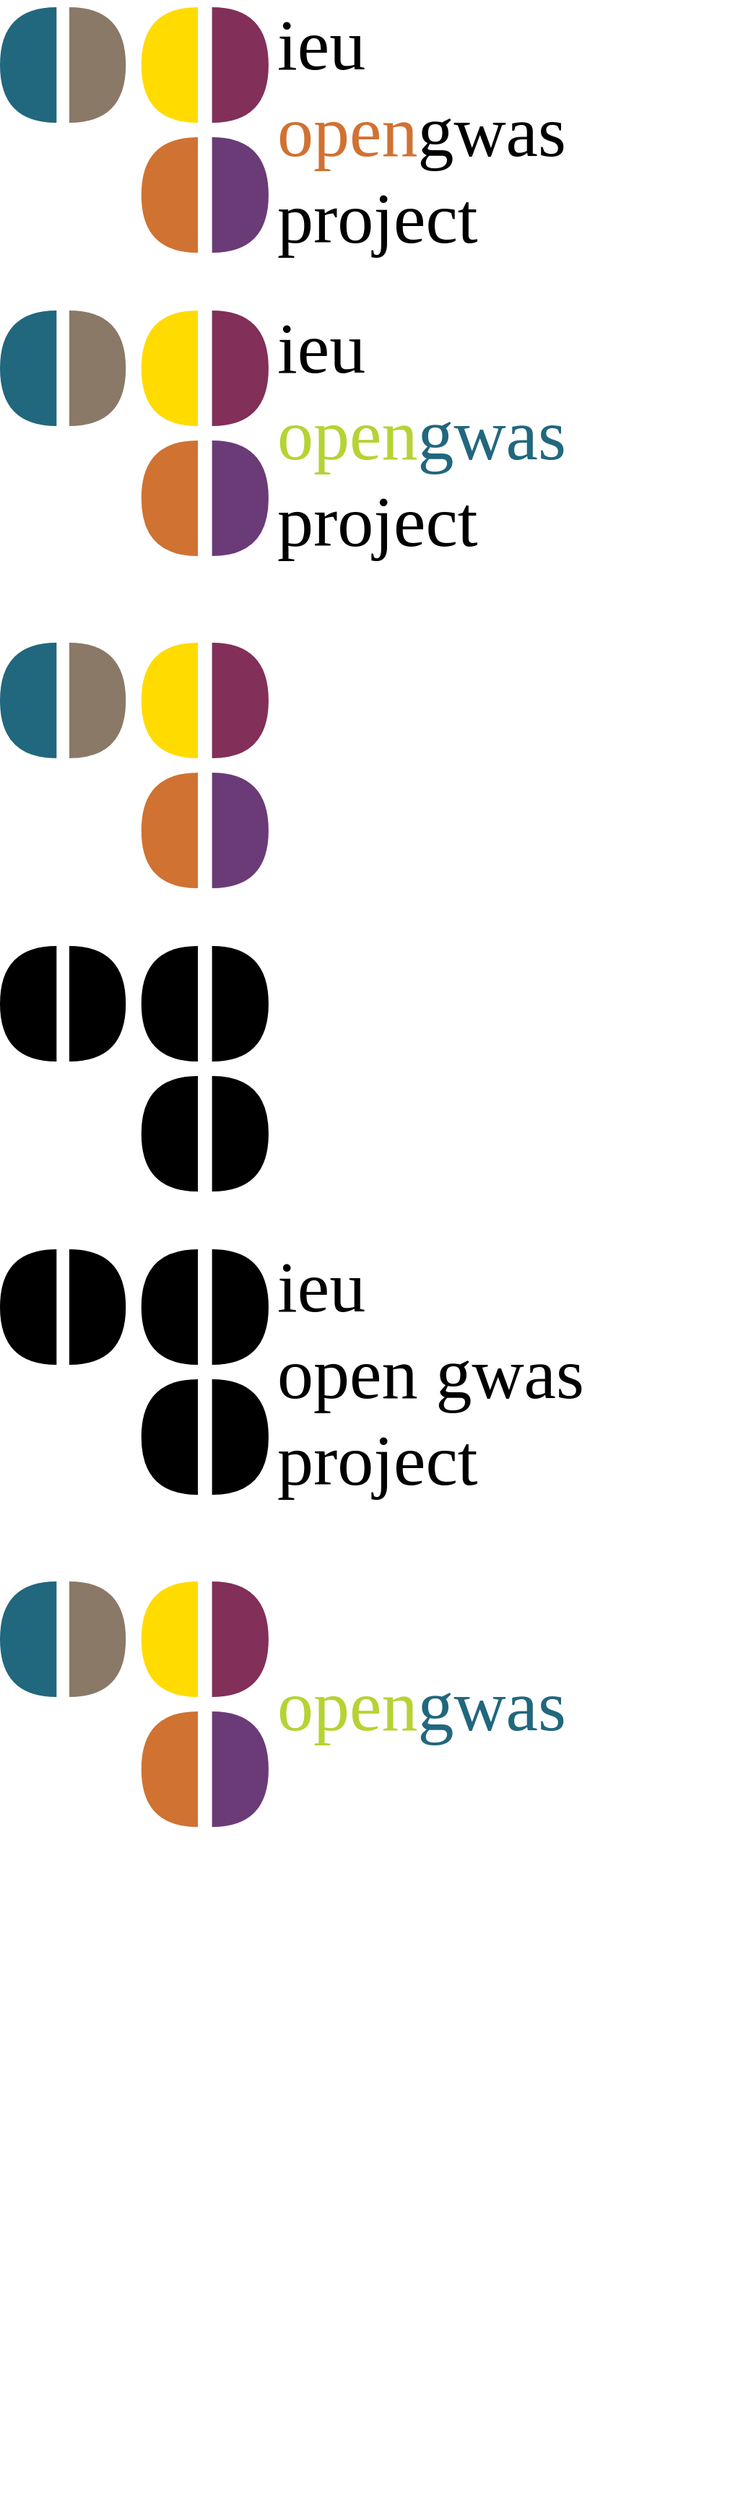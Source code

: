 <mxfile version="13.0.3" type="device"><diagram id="1924Sy0vxZz_wvMZV4qH" name="Page-1"><mxGraphModel dx="922" dy="-333" grid="1" gridSize="10" guides="1" tooltips="1" connect="1" arrows="1" fold="1" page="1" pageScale="1" pageWidth="827" pageHeight="1169" math="0" shadow="0" extFonts="comfortaa^https://fonts.googleapis.com/css?family=comfortaa|Comfortaa^https://fonts.googleapis.com/css?family=Comfortaa"><root><mxCell id="0"/><mxCell id="1" parent="0"/><mxCell id="Ulq7Lbfr0o2IEyn9vX_c-1" value="" style="group;fontFamily=comfortaa;FType=g;" parent="1" vertex="1" connectable="0"><mxGeometry x="220" y="1700" width="480" height="170" as="geometry"/></mxCell><mxCell id="Ulq7Lbfr0o2IEyn9vX_c-2" value="" style="shape=or;whiteSpace=wrap;html=1;fillColor=#8A7967;strokeColor=none;" parent="Ulq7Lbfr0o2IEyn9vX_c-1" vertex="1"><mxGeometry x="47.957" width="39.149" height="80" as="geometry"/></mxCell><mxCell id="Ulq7Lbfr0o2IEyn9vX_c-3" value="" style="shape=or;whiteSpace=wrap;html=1;rotation=-180;fillColor=#21677E;strokeColor=none;" parent="Ulq7Lbfr0o2IEyn9vX_c-1" vertex="1"><mxGeometry width="39.149" height="80" as="geometry"/></mxCell><mxCell id="Ulq7Lbfr0o2IEyn9vX_c-4" value="" style="shape=or;whiteSpace=wrap;html=1;fillColor=#822F5A;strokeColor=none;" parent="Ulq7Lbfr0o2IEyn9vX_c-1" vertex="1"><mxGeometry x="146.809" width="39.149" height="80" as="geometry"/></mxCell><mxCell id="Ulq7Lbfr0o2IEyn9vX_c-5" value="" style="shape=or;whiteSpace=wrap;html=1;rotation=-180;fillColor=#FFDB00;strokeColor=none;" parent="Ulq7Lbfr0o2IEyn9vX_c-1" vertex="1"><mxGeometry x="97.872" width="39.149" height="80" as="geometry"/></mxCell><mxCell id="Ulq7Lbfr0o2IEyn9vX_c-6" value="" style="shape=or;whiteSpace=wrap;html=1;fillColor=#6A3B77;strokeColor=none;" parent="Ulq7Lbfr0o2IEyn9vX_c-1" vertex="1"><mxGeometry x="146.809" y="90" width="39.149" height="80" as="geometry"/></mxCell><mxCell id="Ulq7Lbfr0o2IEyn9vX_c-7" value="" style="shape=or;whiteSpace=wrap;html=1;rotation=-180;fillColor=#D07232;strokeColor=none;fontColor=#333333;" parent="Ulq7Lbfr0o2IEyn9vX_c-1" vertex="1"><mxGeometry x="97.872" y="90" width="39.149" height="80" as="geometry"/></mxCell><mxCell id="Ulq7Lbfr0o2IEyn9vX_c-8" value="&lt;div style=&quot;font-size: 50px&quot;&gt;ieu&lt;font style=&quot;font-size: 50px&quot; color=&quot;#CC0000&quot;&gt;&lt;br style=&quot;font-size: 50px&quot;&gt;&lt;/font&gt;&lt;/div&gt;&lt;div style=&quot;font-size: 50px&quot;&gt;&lt;font style=&quot;font-size: 50px&quot; color=&quot;#CC0000&quot;&gt;&lt;font style=&quot;font-size: 50px&quot; color=&quot;#B5D334&quot;&gt;open&lt;/font&gt;&lt;font style=&quot;font-size: 50px&quot; color=&quot;#21677E&quot;&gt;gwas&lt;/font&gt;&lt;/font&gt;&lt;br style=&quot;font-size: 50px&quot;&gt;&lt;/div&gt;&lt;div style=&quot;font-size: 50px&quot;&gt;project&lt;br&gt;&lt;/div&gt;" style="text;html=1;strokeColor=none;fillColor=none;align=left;verticalAlign=middle;whiteSpace=wrap;rounded=0;fontFamily=Comfortaa;FType=g;fontSize=50;" parent="Ulq7Lbfr0o2IEyn9vX_c-1" vertex="1"><mxGeometry x="189.87" width="270.13" height="170" as="geometry"/></mxCell><mxCell id="Ulq7Lbfr0o2IEyn9vX_c-33" value="" style="shape=or;whiteSpace=wrap;html=1;fillColor=#8A7967;strokeColor=none;" parent="1" vertex="1"><mxGeometry x="267.957" y="1930" width="39.149" height="80" as="geometry"/></mxCell><mxCell id="Ulq7Lbfr0o2IEyn9vX_c-34" value="" style="shape=or;whiteSpace=wrap;html=1;rotation=-180;fillColor=#21677E;strokeColor=none;" parent="1" vertex="1"><mxGeometry x="220" y="1930" width="39.149" height="80" as="geometry"/></mxCell><mxCell id="Ulq7Lbfr0o2IEyn9vX_c-35" value="" style="shape=or;whiteSpace=wrap;html=1;fillColor=#822F5A;strokeColor=none;" parent="1" vertex="1"><mxGeometry x="366.809" y="1930" width="39.149" height="80" as="geometry"/></mxCell><mxCell id="Ulq7Lbfr0o2IEyn9vX_c-36" value="" style="shape=or;whiteSpace=wrap;html=1;rotation=-180;fillColor=#FFDB00;strokeColor=none;" parent="1" vertex="1"><mxGeometry x="317.872" y="1930" width="39.149" height="80" as="geometry"/></mxCell><mxCell id="Ulq7Lbfr0o2IEyn9vX_c-37" value="" style="shape=or;whiteSpace=wrap;html=1;fillColor=#6A3B77;strokeColor=none;" parent="1" vertex="1"><mxGeometry x="366.809" y="2020" width="39.149" height="80" as="geometry"/></mxCell><mxCell id="Ulq7Lbfr0o2IEyn9vX_c-38" value="" style="shape=or;whiteSpace=wrap;html=1;rotation=-180;fillColor=#D07232;strokeColor=none;fontColor=#333333;" parent="1" vertex="1"><mxGeometry x="317.872" y="2020" width="39.149" height="80" as="geometry"/></mxCell><mxCell id="Ulq7Lbfr0o2IEyn9vX_c-39" value="" style="shape=or;whiteSpace=wrap;html=1;fillColor=#000000;strokeColor=none;" parent="1" vertex="1"><mxGeometry x="267.957" y="2140" width="39.149" height="80" as="geometry"/></mxCell><mxCell id="Ulq7Lbfr0o2IEyn9vX_c-40" value="" style="shape=or;whiteSpace=wrap;html=1;rotation=-180;fillColor=#000000;strokeColor=none;" parent="1" vertex="1"><mxGeometry x="220" y="2140" width="39.149" height="80" as="geometry"/></mxCell><mxCell id="Ulq7Lbfr0o2IEyn9vX_c-41" value="" style="shape=or;whiteSpace=wrap;html=1;fillColor=#000000;strokeColor=none;" parent="1" vertex="1"><mxGeometry x="366.809" y="2140" width="39.149" height="80" as="geometry"/></mxCell><mxCell id="Ulq7Lbfr0o2IEyn9vX_c-42" value="" style="shape=or;whiteSpace=wrap;html=1;rotation=-180;fillColor=#000000;strokeColor=none;" parent="1" vertex="1"><mxGeometry x="317.872" y="2140" width="39.149" height="80" as="geometry"/></mxCell><mxCell id="Ulq7Lbfr0o2IEyn9vX_c-43" value="" style="shape=or;whiteSpace=wrap;html=1;fillColor=#000000;strokeColor=none;" parent="1" vertex="1"><mxGeometry x="366.809" y="2230" width="39.149" height="80" as="geometry"/></mxCell><mxCell id="Ulq7Lbfr0o2IEyn9vX_c-44" value="" style="shape=or;whiteSpace=wrap;html=1;rotation=-180;fillColor=#000000;strokeColor=none;fontColor=#333333;" parent="1" vertex="1"><mxGeometry x="317.872" y="2230" width="39.149" height="80" as="geometry"/></mxCell><mxCell id="Ulq7Lbfr0o2IEyn9vX_c-45" value="" style="group" parent="1" vertex="1" connectable="0"><mxGeometry x="220" y="2350" width="510" height="170" as="geometry"/></mxCell><mxCell id="Ulq7Lbfr0o2IEyn9vX_c-46" value="" style="shape=or;whiteSpace=wrap;html=1;fillColor=#000000;strokeColor=none;" parent="Ulq7Lbfr0o2IEyn9vX_c-45" vertex="1"><mxGeometry x="47.957" width="39.149" height="80" as="geometry"/></mxCell><mxCell id="Ulq7Lbfr0o2IEyn9vX_c-47" value="" style="shape=or;whiteSpace=wrap;html=1;rotation=-180;fillColor=#000000;strokeColor=none;" parent="Ulq7Lbfr0o2IEyn9vX_c-45" vertex="1"><mxGeometry width="39.149" height="80" as="geometry"/></mxCell><mxCell id="Ulq7Lbfr0o2IEyn9vX_c-48" value="" style="shape=or;whiteSpace=wrap;html=1;fillColor=#000000;strokeColor=none;" parent="Ulq7Lbfr0o2IEyn9vX_c-45" vertex="1"><mxGeometry x="146.809" width="39.149" height="80" as="geometry"/></mxCell><mxCell id="Ulq7Lbfr0o2IEyn9vX_c-49" value="" style="shape=or;whiteSpace=wrap;html=1;rotation=-180;fillColor=#000000;strokeColor=none;" parent="Ulq7Lbfr0o2IEyn9vX_c-45" vertex="1"><mxGeometry x="97.872" width="39.149" height="80" as="geometry"/></mxCell><mxCell id="Ulq7Lbfr0o2IEyn9vX_c-50" value="" style="shape=or;whiteSpace=wrap;html=1;fillColor=#000000;strokeColor=none;" parent="Ulq7Lbfr0o2IEyn9vX_c-45" vertex="1"><mxGeometry x="146.809" y="90" width="39.149" height="80" as="geometry"/></mxCell><mxCell id="Ulq7Lbfr0o2IEyn9vX_c-51" value="" style="shape=or;whiteSpace=wrap;html=1;rotation=-180;fillColor=#000000;strokeColor=none;fontColor=#333333;" parent="Ulq7Lbfr0o2IEyn9vX_c-45" vertex="1"><mxGeometry x="97.872" y="90" width="39.149" height="80" as="geometry"/></mxCell><mxCell id="Ulq7Lbfr0o2IEyn9vX_c-52" value="&lt;div style=&quot;font-size: 50px&quot;&gt;ieu&lt;font style=&quot;font-size: 50px&quot;&gt;&lt;br style=&quot;font-size: 50px&quot;&gt;&lt;/font&gt;&lt;/div&gt;&lt;div style=&quot;font-size: 50px&quot;&gt;&lt;font style=&quot;font-size: 50px&quot;&gt;&lt;font style=&quot;font-size: 50px&quot;&gt;open&lt;/font&gt;&lt;font style=&quot;font-size: 50px&quot;&gt; gwas&lt;/font&gt;&lt;/font&gt;&lt;br style=&quot;font-size: 50px&quot;&gt;&lt;/div&gt;&lt;div style=&quot;font-size: 50px&quot;&gt;project&lt;br&gt;&lt;/div&gt;" style="text;html=1;strokeColor=none;fillColor=none;align=left;verticalAlign=middle;whiteSpace=wrap;rounded=0;fontFamily=Comfortaa;FType=g;fontSize=50;fontColor=#000000;" parent="Ulq7Lbfr0o2IEyn9vX_c-45" vertex="1"><mxGeometry x="189.87" width="290.13" height="170" as="geometry"/></mxCell><mxCell id="KxVCjeL213wTbggAAoji-2" value="" style="group;fontFamily=comfortaa;FType=g;" parent="Ulq7Lbfr0o2IEyn9vX_c-45" vertex="1" connectable="0"><mxGeometry y="230" width="480" height="170" as="geometry"/></mxCell><mxCell id="KxVCjeL213wTbggAAoji-3" value="" style="shape=or;whiteSpace=wrap;html=1;fillColor=#8A7967;strokeColor=none;" parent="KxVCjeL213wTbggAAoji-2" vertex="1"><mxGeometry x="47.957" width="39.149" height="80" as="geometry"/></mxCell><mxCell id="KxVCjeL213wTbggAAoji-4" value="" style="shape=or;whiteSpace=wrap;html=1;rotation=-180;fillColor=#21677E;strokeColor=none;" parent="KxVCjeL213wTbggAAoji-2" vertex="1"><mxGeometry width="39.149" height="80" as="geometry"/></mxCell><mxCell id="KxVCjeL213wTbggAAoji-5" value="" style="shape=or;whiteSpace=wrap;html=1;fillColor=#822F5A;strokeColor=none;" parent="KxVCjeL213wTbggAAoji-2" vertex="1"><mxGeometry x="146.809" width="39.149" height="80" as="geometry"/></mxCell><mxCell id="KxVCjeL213wTbggAAoji-6" value="" style="shape=or;whiteSpace=wrap;html=1;rotation=-180;fillColor=#FFDB00;strokeColor=none;" parent="KxVCjeL213wTbggAAoji-2" vertex="1"><mxGeometry x="97.872" width="39.149" height="80" as="geometry"/></mxCell><mxCell id="KxVCjeL213wTbggAAoji-7" value="" style="shape=or;whiteSpace=wrap;html=1;fillColor=#6A3B77;strokeColor=none;" parent="KxVCjeL213wTbggAAoji-2" vertex="1"><mxGeometry x="146.809" y="90" width="39.149" height="80" as="geometry"/></mxCell><mxCell id="KxVCjeL213wTbggAAoji-8" value="" style="shape=or;whiteSpace=wrap;html=1;rotation=-180;fillColor=#D07232;strokeColor=none;fontColor=#333333;" parent="KxVCjeL213wTbggAAoji-2" vertex="1"><mxGeometry x="97.872" y="90" width="39.149" height="80" as="geometry"/></mxCell><mxCell id="KxVCjeL213wTbggAAoji-9" value="&lt;div style=&quot;font-size: 50px&quot;&gt;&lt;font color=&quot;#ffffff&quot;&gt;ieu&lt;/font&gt;&lt;font style=&quot;font-size: 50px&quot; color=&quot;#CC0000&quot;&gt;&lt;br style=&quot;font-size: 50px&quot;&gt;&lt;/font&gt;&lt;/div&gt;&lt;div style=&quot;font-size: 50px&quot;&gt;&lt;font style=&quot;font-size: 50px&quot; color=&quot;#CC0000&quot;&gt;&lt;font style=&quot;font-size: 50px&quot; color=&quot;#B5D334&quot;&gt;open&lt;/font&gt;&lt;font style=&quot;font-size: 50px&quot; color=&quot;#21677E&quot;&gt;gwas&lt;/font&gt;&lt;/font&gt;&lt;br style=&quot;font-size: 50px&quot;&gt;&lt;/div&gt;&lt;div style=&quot;font-size: 50px&quot;&gt;&lt;font color=&quot;#ffffff&quot;&gt;project&lt;/font&gt;&lt;br&gt;&lt;/div&gt;" style="text;html=1;strokeColor=none;fillColor=none;align=left;verticalAlign=middle;whiteSpace=wrap;rounded=0;fontFamily=Comfortaa;FType=g;fontSize=50;" parent="KxVCjeL213wTbggAAoji-2" vertex="1"><mxGeometry x="189.87" width="270.13" height="170" as="geometry"/></mxCell><mxCell id="KxVCjeL213wTbggAAoji-77" value="" style="shape=or;whiteSpace=wrap;html=1;fillColor=#FFFFFF;strokeColor=none;" parent="1" vertex="1"><mxGeometry x="267.957" y="2790" width="39.149" height="80" as="geometry"/></mxCell><mxCell id="KxVCjeL213wTbggAAoji-78" value="" style="shape=or;whiteSpace=wrap;html=1;rotation=-180;fillColor=#FFFFFF;strokeColor=none;" parent="1" vertex="1"><mxGeometry x="220" y="2790" width="39.149" height="80" as="geometry"/></mxCell><mxCell id="KxVCjeL213wTbggAAoji-79" value="" style="shape=or;whiteSpace=wrap;html=1;fillColor=#FFFFFF;strokeColor=none;" parent="1" vertex="1"><mxGeometry x="366.809" y="2790" width="39.149" height="80" as="geometry"/></mxCell><mxCell id="KxVCjeL213wTbggAAoji-80" value="" style="shape=or;whiteSpace=wrap;html=1;rotation=-180;fillColor=#FFFFFF;strokeColor=none;" parent="1" vertex="1"><mxGeometry x="317.872" y="2790" width="39.149" height="80" as="geometry"/></mxCell><mxCell id="KxVCjeL213wTbggAAoji-81" value="" style="shape=or;whiteSpace=wrap;html=1;fillColor=#FFFFFF;strokeColor=none;" parent="1" vertex="1"><mxGeometry x="366.809" y="2880" width="39.149" height="80" as="geometry"/></mxCell><mxCell id="KxVCjeL213wTbggAAoji-82" value="" style="shape=or;whiteSpace=wrap;html=1;rotation=-180;fillColor=#FFFFFF;strokeColor=none;fontColor=#333333;" parent="1" vertex="1"><mxGeometry x="317.872" y="2880" width="39.149" height="80" as="geometry"/></mxCell><mxCell id="KxVCjeL213wTbggAAoji-97" value="" style="shape=or;whiteSpace=wrap;html=1;fillColor=#FFFFFF;strokeColor=none;fontColor=#FFFFFF;" parent="1" vertex="1"><mxGeometry x="267.957" y="3040" width="39.149" height="80" as="geometry"/></mxCell><mxCell id="KxVCjeL213wTbggAAoji-98" value="" style="shape=or;whiteSpace=wrap;html=1;rotation=-180;fillColor=#FFFFFF;strokeColor=none;fontColor=#FFFFFF;" parent="1" vertex="1"><mxGeometry x="220" y="3040" width="39.149" height="80" as="geometry"/></mxCell><mxCell id="KxVCjeL213wTbggAAoji-99" value="" style="shape=or;whiteSpace=wrap;html=1;fillColor=#FFFFFF;strokeColor=none;fontColor=#FFFFFF;" parent="1" vertex="1"><mxGeometry x="366.809" y="3040" width="39.149" height="80" as="geometry"/></mxCell><mxCell id="KxVCjeL213wTbggAAoji-100" value="" style="shape=or;whiteSpace=wrap;html=1;rotation=-180;fillColor=#FFFFFF;strokeColor=none;fontColor=#FFFFFF;" parent="1" vertex="1"><mxGeometry x="317.872" y="3040" width="39.149" height="80" as="geometry"/></mxCell><mxCell id="KxVCjeL213wTbggAAoji-101" value="" style="shape=or;whiteSpace=wrap;html=1;fillColor=#FFFFFF;strokeColor=none;fontColor=#FFFFFF;" parent="1" vertex="1"><mxGeometry x="366.809" y="3130" width="39.149" height="80" as="geometry"/></mxCell><mxCell id="KxVCjeL213wTbggAAoji-102" value="" style="shape=or;whiteSpace=wrap;html=1;rotation=-180;fillColor=#FFFFFF;strokeColor=none;fontColor=#FFFFFF;" parent="1" vertex="1"><mxGeometry x="317.872" y="3130" width="39.149" height="80" as="geometry"/></mxCell><mxCell id="KxVCjeL213wTbggAAoji-103" value="&lt;div style=&quot;font-size: 50px&quot;&gt;ieu&lt;font style=&quot;font-size: 50px&quot;&gt;&lt;br style=&quot;font-size: 50px&quot;&gt;&lt;/font&gt;&lt;/div&gt;&lt;div style=&quot;font-size: 50px&quot;&gt;&lt;font style=&quot;font-size: 50px&quot;&gt;&lt;font style=&quot;font-size: 50px&quot;&gt;open&lt;/font&gt;&lt;font style=&quot;font-size: 50px&quot;&gt; gwas&lt;/font&gt;&lt;/font&gt;&lt;br style=&quot;font-size: 50px&quot;&gt;&lt;/div&gt;&lt;div style=&quot;font-size: 50px&quot;&gt;project&lt;br&gt;&lt;/div&gt;" style="text;html=1;strokeColor=none;fillColor=none;align=left;verticalAlign=middle;whiteSpace=wrap;rounded=0;fontFamily=Comfortaa;FType=g;fontSize=50;fontColor=#FFFFFF;" parent="1" vertex="1"><mxGeometry x="409.87" y="3040" width="290.13" height="170" as="geometry"/></mxCell><mxCell id="wxStWB4lszv-PvhI7guD-1" value="" style="group;fontFamily=comfortaa;FType=g;" vertex="1" connectable="0" parent="1"><mxGeometry x="220" y="1490" width="480" height="170" as="geometry"/></mxCell><mxCell id="wxStWB4lszv-PvhI7guD-2" value="" style="shape=or;whiteSpace=wrap;html=1;fillColor=#8A7967;strokeColor=none;" vertex="1" parent="wxStWB4lszv-PvhI7guD-1"><mxGeometry x="47.957" width="39.149" height="80" as="geometry"/></mxCell><mxCell id="wxStWB4lszv-PvhI7guD-3" value="" style="shape=or;whiteSpace=wrap;html=1;rotation=-180;fillColor=#21677E;strokeColor=none;" vertex="1" parent="wxStWB4lszv-PvhI7guD-1"><mxGeometry width="39.149" height="80" as="geometry"/></mxCell><mxCell id="wxStWB4lszv-PvhI7guD-4" value="" style="shape=or;whiteSpace=wrap;html=1;fillColor=#822F5A;strokeColor=none;" vertex="1" parent="wxStWB4lszv-PvhI7guD-1"><mxGeometry x="146.809" width="39.149" height="80" as="geometry"/></mxCell><mxCell id="wxStWB4lszv-PvhI7guD-5" value="" style="shape=or;whiteSpace=wrap;html=1;rotation=-180;fillColor=#FFDB00;strokeColor=none;" vertex="1" parent="wxStWB4lszv-PvhI7guD-1"><mxGeometry x="97.872" width="39.149" height="80" as="geometry"/></mxCell><mxCell id="wxStWB4lszv-PvhI7guD-6" value="" style="shape=or;whiteSpace=wrap;html=1;fillColor=#6A3B77;strokeColor=none;" vertex="1" parent="wxStWB4lszv-PvhI7guD-1"><mxGeometry x="146.809" y="90" width="39.149" height="80" as="geometry"/></mxCell><mxCell id="wxStWB4lszv-PvhI7guD-7" value="" style="shape=or;whiteSpace=wrap;html=1;rotation=-180;fillColor=#D07232;strokeColor=none;fontColor=#333333;" vertex="1" parent="wxStWB4lszv-PvhI7guD-1"><mxGeometry x="97.872" y="90" width="39.149" height="80" as="geometry"/></mxCell><mxCell id="wxStWB4lszv-PvhI7guD-8" value="&lt;div style=&quot;font-size: 50px&quot;&gt;ieu&lt;font style=&quot;font-size: 50px&quot;&gt;&lt;br style=&quot;font-size: 50px&quot;&gt;&lt;/font&gt;&lt;/div&gt;&lt;div style=&quot;font-size: 50px&quot;&gt;&lt;font style=&quot;font-size: 50px&quot;&gt;&lt;font style=&quot;font-size: 50px&quot; color=&quot;#d07232&quot;&gt;open&lt;/font&gt;&lt;font style=&quot;font-size: 50px&quot;&gt;gwas&lt;/font&gt;&lt;/font&gt;&lt;br style=&quot;font-size: 50px&quot;&gt;&lt;/div&gt;&lt;div style=&quot;font-size: 50px&quot;&gt;project&lt;br&gt;&lt;/div&gt;" style="text;html=1;strokeColor=none;fillColor=none;align=left;verticalAlign=middle;whiteSpace=wrap;rounded=0;fontFamily=Comfortaa;FType=g;fontSize=50;" vertex="1" parent="wxStWB4lszv-PvhI7guD-1"><mxGeometry x="189.87" width="270.13" height="170" as="geometry"/></mxCell></root></mxGraphModel></diagram></mxfile>